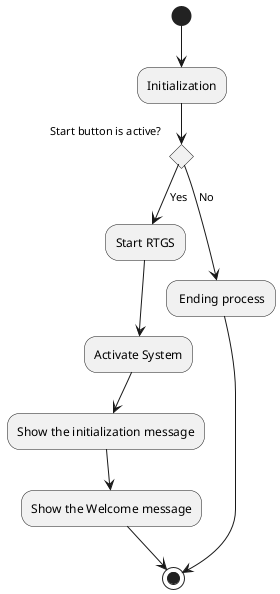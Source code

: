 @startuml
(*) --> "Initialization"
if "Start button is active?" then
-->[Yes] "Start RTGS"
--> "Activate System"
--> "Show the initialization message"
--> "Show the Welcome message"
-down-> (*)
else
-->[No] " Ending process"
--> (*)
@enduml